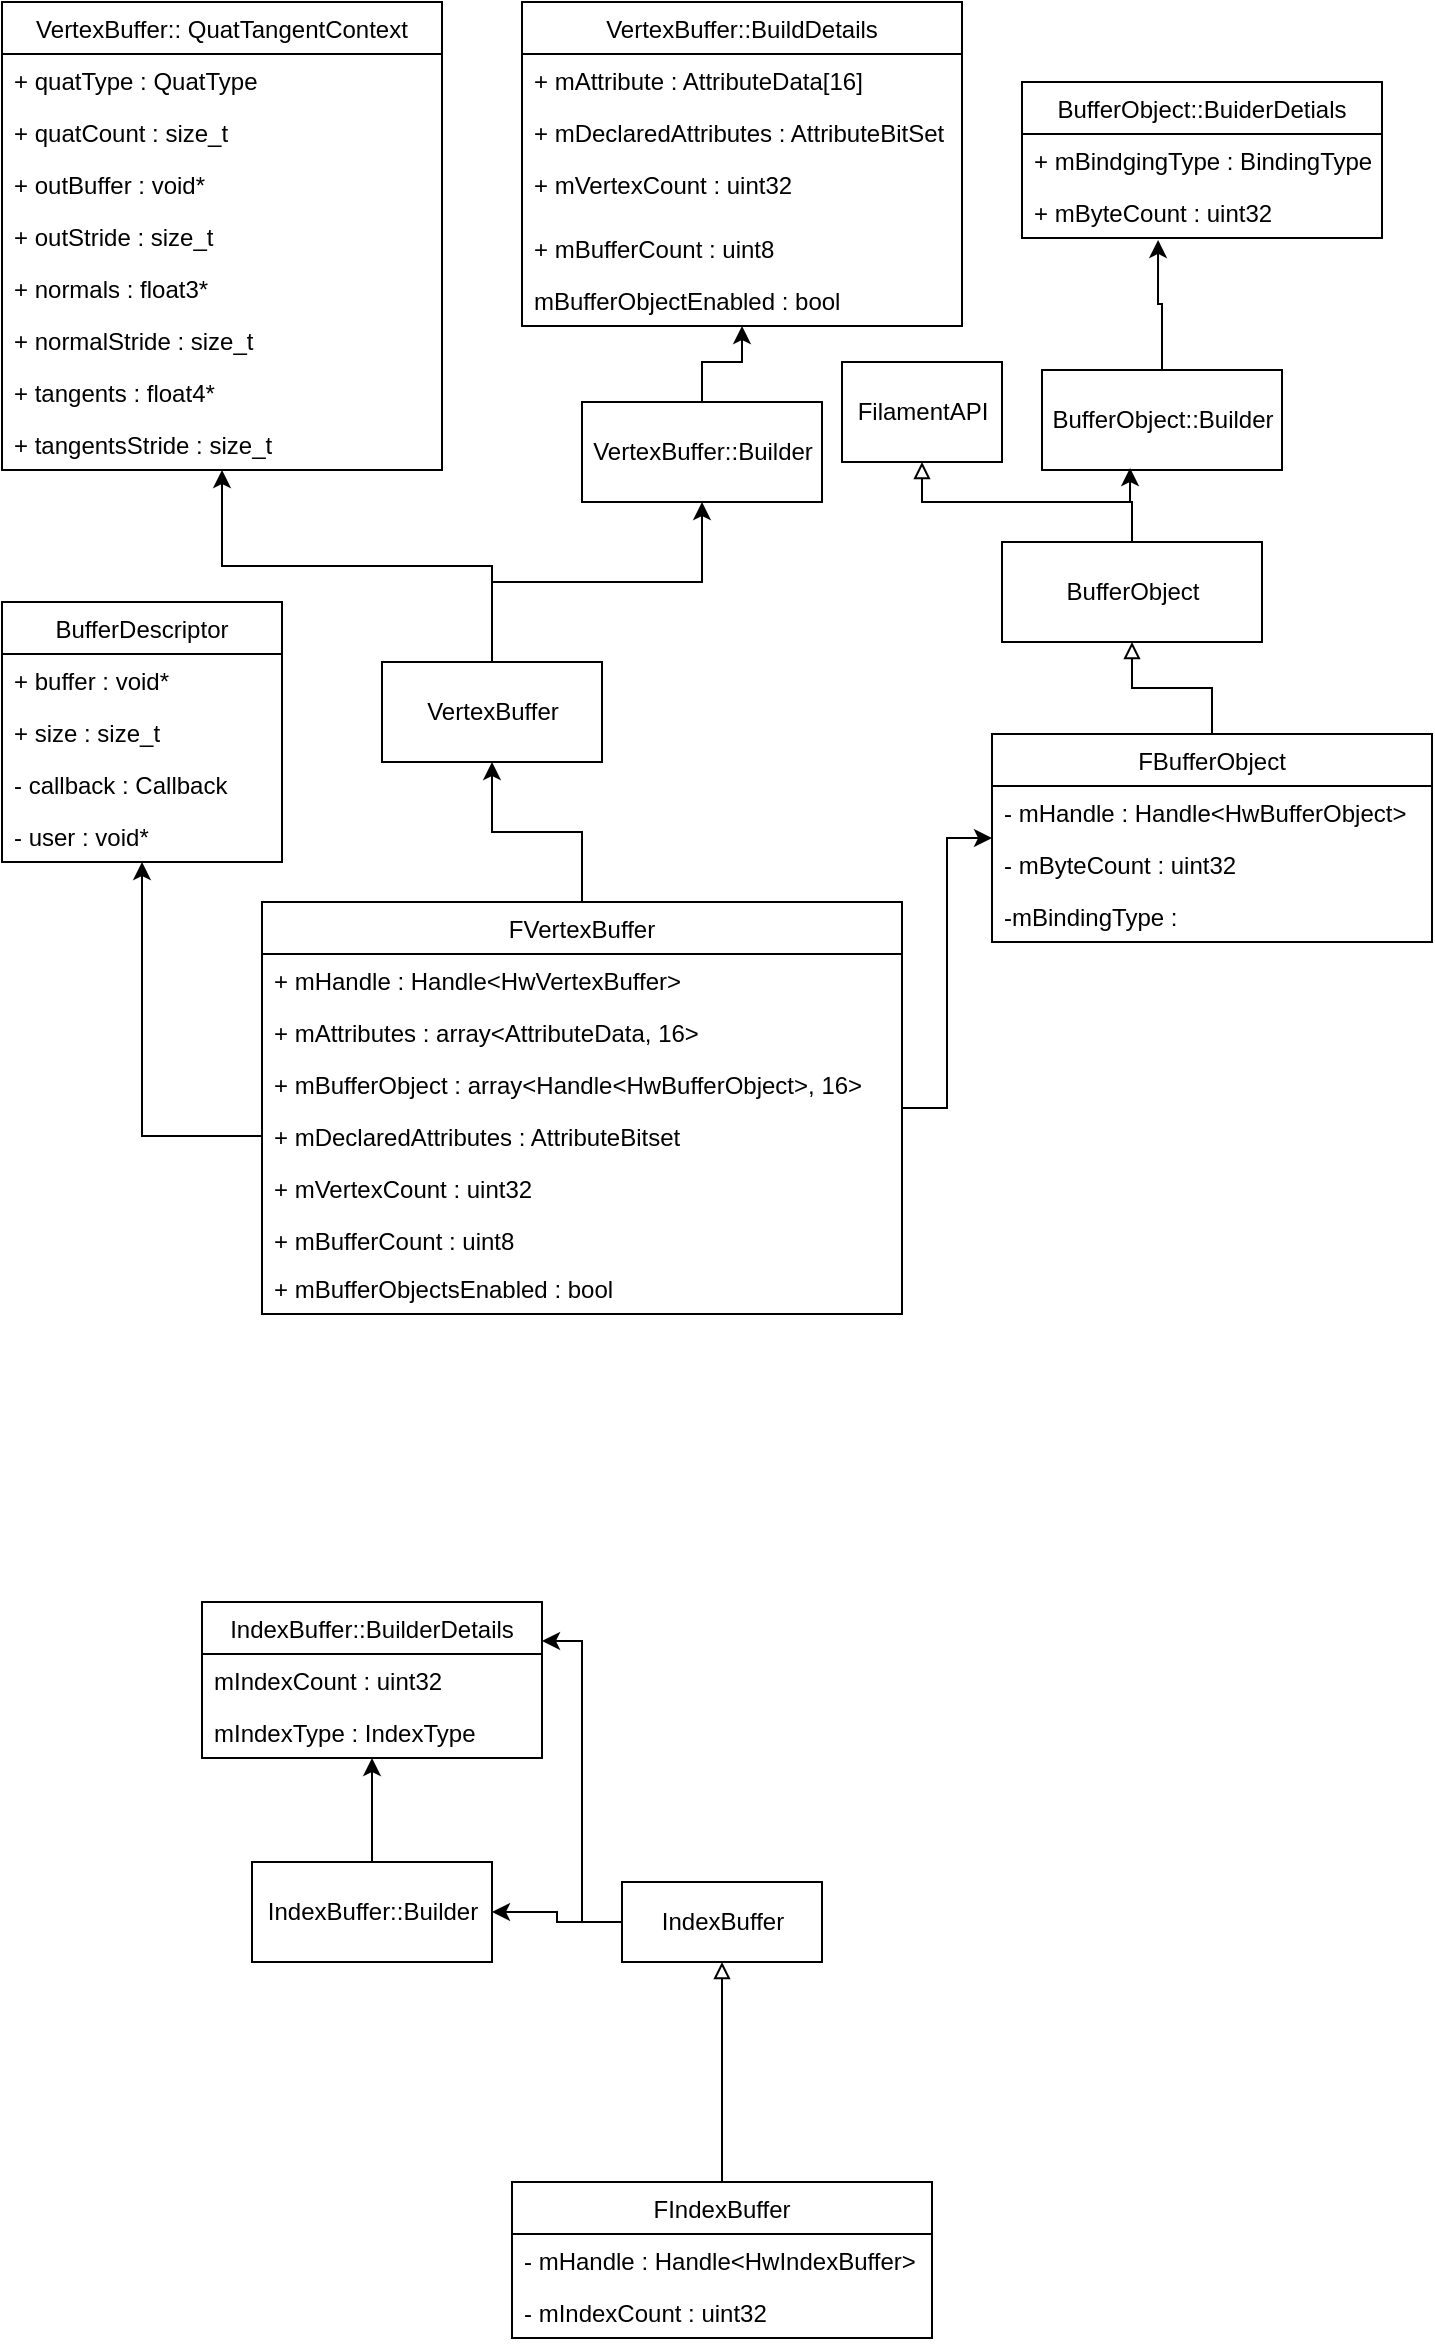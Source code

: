 <mxfile version="14.5.1" type="device"><diagram id="ntTxlgcuM6D9fyn-WpfM" name="第 1 页"><mxGraphModel dx="1201" dy="804" grid="1" gridSize="10" guides="1" tooltips="1" connect="1" arrows="1" fold="1" page="1" pageScale="1" pageWidth="827" pageHeight="1169" math="0" shadow="0"><root><mxCell id="0"/><mxCell id="1" parent="0"/><mxCell id="szRkk1xxAMdx0pMCvryP-1" value="VertexBuffer::BuildDetails" style="swimlane;fontStyle=0;childLayout=stackLayout;horizontal=1;startSize=26;fillColor=none;horizontalStack=0;resizeParent=1;resizeParentMax=0;resizeLast=0;collapsible=1;marginBottom=0;" vertex="1" parent="1"><mxGeometry x="290" y="20" width="220" height="162" as="geometry"/></mxCell><mxCell id="szRkk1xxAMdx0pMCvryP-2" value="+ mAttribute : AttributeData[16]" style="text;strokeColor=none;fillColor=none;align=left;verticalAlign=top;spacingLeft=4;spacingRight=4;overflow=hidden;rotatable=0;points=[[0,0.5],[1,0.5]];portConstraint=eastwest;" vertex="1" parent="szRkk1xxAMdx0pMCvryP-1"><mxGeometry y="26" width="220" height="26" as="geometry"/></mxCell><mxCell id="szRkk1xxAMdx0pMCvryP-3" value="+ mDeclaredAttributes : AttributeBitSet" style="text;strokeColor=none;fillColor=none;align=left;verticalAlign=top;spacingLeft=4;spacingRight=4;overflow=hidden;rotatable=0;points=[[0,0.5],[1,0.5]];portConstraint=eastwest;" vertex="1" parent="szRkk1xxAMdx0pMCvryP-1"><mxGeometry y="52" width="220" height="26" as="geometry"/></mxCell><mxCell id="szRkk1xxAMdx0pMCvryP-4" value="+ mVertexCount : uint32" style="text;strokeColor=none;fillColor=none;align=left;verticalAlign=top;spacingLeft=4;spacingRight=4;overflow=hidden;rotatable=0;points=[[0,0.5],[1,0.5]];portConstraint=eastwest;" vertex="1" parent="szRkk1xxAMdx0pMCvryP-1"><mxGeometry y="78" width="220" height="32" as="geometry"/></mxCell><mxCell id="szRkk1xxAMdx0pMCvryP-6" value="+ mBufferCount : uint8" style="text;strokeColor=none;fillColor=none;align=left;verticalAlign=top;spacingLeft=4;spacingRight=4;overflow=hidden;rotatable=0;points=[[0,0.5],[1,0.5]];portConstraint=eastwest;" vertex="1" parent="szRkk1xxAMdx0pMCvryP-1"><mxGeometry y="110" width="220" height="26" as="geometry"/></mxCell><mxCell id="szRkk1xxAMdx0pMCvryP-5" value="mBufferObjectEnabled : bool" style="text;strokeColor=none;fillColor=none;align=left;verticalAlign=top;spacingLeft=4;spacingRight=4;overflow=hidden;rotatable=0;points=[[0,0.5],[1,0.5]];portConstraint=eastwest;" vertex="1" parent="szRkk1xxAMdx0pMCvryP-1"><mxGeometry y="136" width="220" height="26" as="geometry"/></mxCell><mxCell id="szRkk1xxAMdx0pMCvryP-22" style="edgeStyle=orthogonalEdgeStyle;rounded=0;orthogonalLoop=1;jettySize=auto;html=1;" edge="1" parent="1" source="szRkk1xxAMdx0pMCvryP-7" target="szRkk1xxAMdx0pMCvryP-1"><mxGeometry relative="1" as="geometry"/></mxCell><mxCell id="szRkk1xxAMdx0pMCvryP-7" value="VertexBuffer::Builder" style="html=1;" vertex="1" parent="1"><mxGeometry x="320" y="220" width="120" height="50" as="geometry"/></mxCell><mxCell id="szRkk1xxAMdx0pMCvryP-8" value="VertexBuffer:: QuatTangentContext" style="swimlane;fontStyle=0;childLayout=stackLayout;horizontal=1;startSize=26;fillColor=none;horizontalStack=0;resizeParent=1;resizeParentMax=0;resizeLast=0;collapsible=1;marginBottom=0;" vertex="1" parent="1"><mxGeometry x="30" y="20" width="220" height="234" as="geometry"/></mxCell><mxCell id="szRkk1xxAMdx0pMCvryP-9" value="+ quatType : QuatType" style="text;strokeColor=none;fillColor=none;align=left;verticalAlign=top;spacingLeft=4;spacingRight=4;overflow=hidden;rotatable=0;points=[[0,0.5],[1,0.5]];portConstraint=eastwest;" vertex="1" parent="szRkk1xxAMdx0pMCvryP-8"><mxGeometry y="26" width="220" height="26" as="geometry"/></mxCell><mxCell id="szRkk1xxAMdx0pMCvryP-10" value="+ quatCount : size_t" style="text;strokeColor=none;fillColor=none;align=left;verticalAlign=top;spacingLeft=4;spacingRight=4;overflow=hidden;rotatable=0;points=[[0,0.5],[1,0.5]];portConstraint=eastwest;" vertex="1" parent="szRkk1xxAMdx0pMCvryP-8"><mxGeometry y="52" width="220" height="26" as="geometry"/></mxCell><mxCell id="szRkk1xxAMdx0pMCvryP-11" value="+ outBuffer : void*" style="text;strokeColor=none;fillColor=none;align=left;verticalAlign=top;spacingLeft=4;spacingRight=4;overflow=hidden;rotatable=0;points=[[0,0.5],[1,0.5]];portConstraint=eastwest;" vertex="1" parent="szRkk1xxAMdx0pMCvryP-8"><mxGeometry y="78" width="220" height="26" as="geometry"/></mxCell><mxCell id="szRkk1xxAMdx0pMCvryP-13" value="+ outStride : size_t" style="text;strokeColor=none;fillColor=none;align=left;verticalAlign=top;spacingLeft=4;spacingRight=4;overflow=hidden;rotatable=0;points=[[0,0.5],[1,0.5]];portConstraint=eastwest;" vertex="1" parent="szRkk1xxAMdx0pMCvryP-8"><mxGeometry y="104" width="220" height="26" as="geometry"/></mxCell><mxCell id="szRkk1xxAMdx0pMCvryP-18" value="+ normals : float3*" style="text;strokeColor=none;fillColor=none;align=left;verticalAlign=top;spacingLeft=4;spacingRight=4;overflow=hidden;rotatable=0;points=[[0,0.5],[1,0.5]];portConstraint=eastwest;" vertex="1" parent="szRkk1xxAMdx0pMCvryP-8"><mxGeometry y="130" width="220" height="26" as="geometry"/></mxCell><mxCell id="szRkk1xxAMdx0pMCvryP-17" value="+ normalStride : size_t" style="text;strokeColor=none;fillColor=none;align=left;verticalAlign=top;spacingLeft=4;spacingRight=4;overflow=hidden;rotatable=0;points=[[0,0.5],[1,0.5]];portConstraint=eastwest;" vertex="1" parent="szRkk1xxAMdx0pMCvryP-8"><mxGeometry y="156" width="220" height="26" as="geometry"/></mxCell><mxCell id="szRkk1xxAMdx0pMCvryP-20" value="+ tangents : float4*" style="text;strokeColor=none;fillColor=none;align=left;verticalAlign=top;spacingLeft=4;spacingRight=4;overflow=hidden;rotatable=0;points=[[0,0.5],[1,0.5]];portConstraint=eastwest;" vertex="1" parent="szRkk1xxAMdx0pMCvryP-8"><mxGeometry y="182" width="220" height="26" as="geometry"/></mxCell><mxCell id="szRkk1xxAMdx0pMCvryP-19" value="+ tangentsStride : size_t" style="text;strokeColor=none;fillColor=none;align=left;verticalAlign=top;spacingLeft=4;spacingRight=4;overflow=hidden;rotatable=0;points=[[0,0.5],[1,0.5]];portConstraint=eastwest;" vertex="1" parent="szRkk1xxAMdx0pMCvryP-8"><mxGeometry y="208" width="220" height="26" as="geometry"/></mxCell><mxCell id="szRkk1xxAMdx0pMCvryP-28" style="edgeStyle=orthogonalEdgeStyle;rounded=0;orthogonalLoop=1;jettySize=auto;html=1;" edge="1" parent="1" source="szRkk1xxAMdx0pMCvryP-27" target="szRkk1xxAMdx0pMCvryP-8"><mxGeometry relative="1" as="geometry"/></mxCell><mxCell id="szRkk1xxAMdx0pMCvryP-29" style="edgeStyle=orthogonalEdgeStyle;rounded=0;orthogonalLoop=1;jettySize=auto;html=1;entryX=0.5;entryY=1;entryDx=0;entryDy=0;" edge="1" parent="1" source="szRkk1xxAMdx0pMCvryP-27" target="szRkk1xxAMdx0pMCvryP-7"><mxGeometry relative="1" as="geometry"/></mxCell><mxCell id="szRkk1xxAMdx0pMCvryP-27" value="VertexBuffer" style="html=1;" vertex="1" parent="1"><mxGeometry x="220" y="350" width="110" height="50" as="geometry"/></mxCell><mxCell id="szRkk1xxAMdx0pMCvryP-38" style="edgeStyle=orthogonalEdgeStyle;rounded=0;orthogonalLoop=1;jettySize=auto;html=1;entryX=0.5;entryY=1;entryDx=0;entryDy=0;" edge="1" parent="1" source="szRkk1xxAMdx0pMCvryP-30" target="szRkk1xxAMdx0pMCvryP-27"><mxGeometry relative="1" as="geometry"/></mxCell><mxCell id="szRkk1xxAMdx0pMCvryP-62" style="edgeStyle=orthogonalEdgeStyle;rounded=0;orthogonalLoop=1;jettySize=auto;html=1;endArrow=classic;endFill=1;" edge="1" parent="1" source="szRkk1xxAMdx0pMCvryP-30" target="szRkk1xxAMdx0pMCvryP-56"><mxGeometry relative="1" as="geometry"/></mxCell><mxCell id="szRkk1xxAMdx0pMCvryP-30" value="FVertexBuffer" style="swimlane;fontStyle=0;childLayout=stackLayout;horizontal=1;startSize=26;fillColor=none;horizontalStack=0;resizeParent=1;resizeParentMax=0;resizeLast=0;collapsible=1;marginBottom=0;" vertex="1" parent="1"><mxGeometry x="160" y="470" width="320" height="206" as="geometry"/></mxCell><mxCell id="szRkk1xxAMdx0pMCvryP-31" value="+ mHandle : Handle&lt;HwVertexBuffer&gt;" style="text;strokeColor=none;fillColor=none;align=left;verticalAlign=top;spacingLeft=4;spacingRight=4;overflow=hidden;rotatable=0;points=[[0,0.5],[1,0.5]];portConstraint=eastwest;" vertex="1" parent="szRkk1xxAMdx0pMCvryP-30"><mxGeometry y="26" width="320" height="26" as="geometry"/></mxCell><mxCell id="szRkk1xxAMdx0pMCvryP-32" value="+ mAttributes : array&lt;AttributeData, 16&gt;" style="text;strokeColor=none;fillColor=none;align=left;verticalAlign=top;spacingLeft=4;spacingRight=4;overflow=hidden;rotatable=0;points=[[0,0.5],[1,0.5]];portConstraint=eastwest;" vertex="1" parent="szRkk1xxAMdx0pMCvryP-30"><mxGeometry y="52" width="320" height="26" as="geometry"/></mxCell><mxCell id="szRkk1xxAMdx0pMCvryP-35" value="+ mBufferObject : array&lt;Handle&lt;HwBufferObject&gt;, 16&gt;" style="text;strokeColor=none;fillColor=none;align=left;verticalAlign=top;spacingLeft=4;spacingRight=4;overflow=hidden;rotatable=0;points=[[0,0.5],[1,0.5]];portConstraint=eastwest;" vertex="1" parent="szRkk1xxAMdx0pMCvryP-30"><mxGeometry y="78" width="320" height="26" as="geometry"/></mxCell><mxCell id="szRkk1xxAMdx0pMCvryP-36" value="+ mDeclaredAttributes : AttributeBitset" style="text;strokeColor=none;fillColor=none;align=left;verticalAlign=top;spacingLeft=4;spacingRight=4;overflow=hidden;rotatable=0;points=[[0,0.5],[1,0.5]];portConstraint=eastwest;" vertex="1" parent="szRkk1xxAMdx0pMCvryP-30"><mxGeometry y="104" width="320" height="26" as="geometry"/></mxCell><mxCell id="szRkk1xxAMdx0pMCvryP-34" value="+ mVertexCount : uint32" style="text;strokeColor=none;fillColor=none;align=left;verticalAlign=top;spacingLeft=4;spacingRight=4;overflow=hidden;rotatable=0;points=[[0,0.5],[1,0.5]];portConstraint=eastwest;" vertex="1" parent="szRkk1xxAMdx0pMCvryP-30"><mxGeometry y="130" width="320" height="26" as="geometry"/></mxCell><mxCell id="szRkk1xxAMdx0pMCvryP-33" value="+ mBufferCount : uint8" style="text;strokeColor=none;fillColor=none;align=left;verticalAlign=top;spacingLeft=4;spacingRight=4;overflow=hidden;rotatable=0;points=[[0,0.5],[1,0.5]];portConstraint=eastwest;" vertex="1" parent="szRkk1xxAMdx0pMCvryP-30"><mxGeometry y="156" width="320" height="24" as="geometry"/></mxCell><mxCell id="szRkk1xxAMdx0pMCvryP-37" value="+ mBufferObjectsEnabled : bool" style="text;strokeColor=none;fillColor=none;align=left;verticalAlign=top;spacingLeft=4;spacingRight=4;overflow=hidden;rotatable=0;points=[[0,0.5],[1,0.5]];portConstraint=eastwest;" vertex="1" parent="szRkk1xxAMdx0pMCvryP-30"><mxGeometry y="180" width="320" height="26" as="geometry"/></mxCell><mxCell id="szRkk1xxAMdx0pMCvryP-39" value="BufferDescriptor" style="swimlane;fontStyle=0;childLayout=stackLayout;horizontal=1;startSize=26;fillColor=none;horizontalStack=0;resizeParent=1;resizeParentMax=0;resizeLast=0;collapsible=1;marginBottom=0;" vertex="1" parent="1"><mxGeometry x="30" y="320" width="140" height="130" as="geometry"/></mxCell><mxCell id="szRkk1xxAMdx0pMCvryP-40" value="+ buffer : void*" style="text;strokeColor=none;fillColor=none;align=left;verticalAlign=top;spacingLeft=4;spacingRight=4;overflow=hidden;rotatable=0;points=[[0,0.5],[1,0.5]];portConstraint=eastwest;" vertex="1" parent="szRkk1xxAMdx0pMCvryP-39"><mxGeometry y="26" width="140" height="26" as="geometry"/></mxCell><mxCell id="szRkk1xxAMdx0pMCvryP-41" value="+ size : size_t" style="text;strokeColor=none;fillColor=none;align=left;verticalAlign=top;spacingLeft=4;spacingRight=4;overflow=hidden;rotatable=0;points=[[0,0.5],[1,0.5]];portConstraint=eastwest;" vertex="1" parent="szRkk1xxAMdx0pMCvryP-39"><mxGeometry y="52" width="140" height="26" as="geometry"/></mxCell><mxCell id="szRkk1xxAMdx0pMCvryP-42" value="- callback : Callback" style="text;strokeColor=none;fillColor=none;align=left;verticalAlign=top;spacingLeft=4;spacingRight=4;overflow=hidden;rotatable=0;points=[[0,0.5],[1,0.5]];portConstraint=eastwest;" vertex="1" parent="szRkk1xxAMdx0pMCvryP-39"><mxGeometry y="78" width="140" height="26" as="geometry"/></mxCell><mxCell id="szRkk1xxAMdx0pMCvryP-43" value="- user : void*" style="text;strokeColor=none;fillColor=none;align=left;verticalAlign=top;spacingLeft=4;spacingRight=4;overflow=hidden;rotatable=0;points=[[0,0.5],[1,0.5]];portConstraint=eastwest;" vertex="1" parent="szRkk1xxAMdx0pMCvryP-39"><mxGeometry y="104" width="140" height="26" as="geometry"/></mxCell><mxCell id="szRkk1xxAMdx0pMCvryP-44" style="edgeStyle=orthogonalEdgeStyle;rounded=0;orthogonalLoop=1;jettySize=auto;html=1;" edge="1" parent="1" source="szRkk1xxAMdx0pMCvryP-36" target="szRkk1xxAMdx0pMCvryP-39"><mxGeometry relative="1" as="geometry"/></mxCell><mxCell id="szRkk1xxAMdx0pMCvryP-45" value="BufferObject::BuiderDetials" style="swimlane;fontStyle=0;childLayout=stackLayout;horizontal=1;startSize=26;fillColor=none;horizontalStack=0;resizeParent=1;resizeParentMax=0;resizeLast=0;collapsible=1;marginBottom=0;" vertex="1" parent="1"><mxGeometry x="540" y="60" width="180" height="78" as="geometry"/></mxCell><mxCell id="szRkk1xxAMdx0pMCvryP-46" value="+ mBindgingType : BindingType" style="text;strokeColor=none;fillColor=none;align=left;verticalAlign=top;spacingLeft=4;spacingRight=4;overflow=hidden;rotatable=0;points=[[0,0.5],[1,0.5]];portConstraint=eastwest;" vertex="1" parent="szRkk1xxAMdx0pMCvryP-45"><mxGeometry y="26" width="180" height="26" as="geometry"/></mxCell><mxCell id="szRkk1xxAMdx0pMCvryP-47" value="+ mByteCount : uint32" style="text;strokeColor=none;fillColor=none;align=left;verticalAlign=top;spacingLeft=4;spacingRight=4;overflow=hidden;rotatable=0;points=[[0,0.5],[1,0.5]];portConstraint=eastwest;" vertex="1" parent="szRkk1xxAMdx0pMCvryP-45"><mxGeometry y="52" width="180" height="26" as="geometry"/></mxCell><mxCell id="szRkk1xxAMdx0pMCvryP-50" style="edgeStyle=orthogonalEdgeStyle;rounded=0;orthogonalLoop=1;jettySize=auto;html=1;entryX=0.378;entryY=1.038;entryDx=0;entryDy=0;entryPerimeter=0;" edge="1" parent="1" source="szRkk1xxAMdx0pMCvryP-49" target="szRkk1xxAMdx0pMCvryP-47"><mxGeometry relative="1" as="geometry"/></mxCell><mxCell id="szRkk1xxAMdx0pMCvryP-49" value="BufferObject::Builder" style="html=1;" vertex="1" parent="1"><mxGeometry x="550" y="204" width="120" height="50" as="geometry"/></mxCell><mxCell id="szRkk1xxAMdx0pMCvryP-53" style="edgeStyle=orthogonalEdgeStyle;rounded=0;orthogonalLoop=1;jettySize=auto;html=1;entryX=0.367;entryY=0.98;entryDx=0;entryDy=0;entryPerimeter=0;" edge="1" parent="1" source="szRkk1xxAMdx0pMCvryP-52" target="szRkk1xxAMdx0pMCvryP-49"><mxGeometry relative="1" as="geometry"/></mxCell><mxCell id="szRkk1xxAMdx0pMCvryP-55" style="edgeStyle=orthogonalEdgeStyle;rounded=0;orthogonalLoop=1;jettySize=auto;html=1;endArrow=block;endFill=0;" edge="1" parent="1" source="szRkk1xxAMdx0pMCvryP-52" target="szRkk1xxAMdx0pMCvryP-54"><mxGeometry relative="1" as="geometry"/></mxCell><mxCell id="szRkk1xxAMdx0pMCvryP-52" value="BufferObject" style="html=1;" vertex="1" parent="1"><mxGeometry x="530" y="290" width="130" height="50" as="geometry"/></mxCell><mxCell id="szRkk1xxAMdx0pMCvryP-54" value="FilamentAPI" style="html=1;" vertex="1" parent="1"><mxGeometry x="450" y="200" width="80" height="50" as="geometry"/></mxCell><mxCell id="szRkk1xxAMdx0pMCvryP-60" style="edgeStyle=orthogonalEdgeStyle;rounded=0;orthogonalLoop=1;jettySize=auto;html=1;entryX=0.5;entryY=1;entryDx=0;entryDy=0;endArrow=block;endFill=0;" edge="1" parent="1" source="szRkk1xxAMdx0pMCvryP-56" target="szRkk1xxAMdx0pMCvryP-52"><mxGeometry relative="1" as="geometry"/></mxCell><mxCell id="szRkk1xxAMdx0pMCvryP-56" value="FBufferObject" style="swimlane;fontStyle=0;childLayout=stackLayout;horizontal=1;startSize=26;fillColor=none;horizontalStack=0;resizeParent=1;resizeParentMax=0;resizeLast=0;collapsible=1;marginBottom=0;" vertex="1" parent="1"><mxGeometry x="525" y="386" width="220" height="104" as="geometry"/></mxCell><mxCell id="szRkk1xxAMdx0pMCvryP-57" value="- mHandle : Handle&lt;HwBufferObject&gt;" style="text;strokeColor=none;fillColor=none;align=left;verticalAlign=top;spacingLeft=4;spacingRight=4;overflow=hidden;rotatable=0;points=[[0,0.5],[1,0.5]];portConstraint=eastwest;" vertex="1" parent="szRkk1xxAMdx0pMCvryP-56"><mxGeometry y="26" width="220" height="26" as="geometry"/></mxCell><mxCell id="szRkk1xxAMdx0pMCvryP-58" value="- mByteCount : uint32" style="text;strokeColor=none;fillColor=none;align=left;verticalAlign=top;spacingLeft=4;spacingRight=4;overflow=hidden;rotatable=0;points=[[0,0.5],[1,0.5]];portConstraint=eastwest;" vertex="1" parent="szRkk1xxAMdx0pMCvryP-56"><mxGeometry y="52" width="220" height="26" as="geometry"/></mxCell><mxCell id="szRkk1xxAMdx0pMCvryP-59" value="-mBindingType : " style="text;strokeColor=none;fillColor=none;align=left;verticalAlign=top;spacingLeft=4;spacingRight=4;overflow=hidden;rotatable=0;points=[[0,0.5],[1,0.5]];portConstraint=eastwest;" vertex="1" parent="szRkk1xxAMdx0pMCvryP-56"><mxGeometry y="78" width="220" height="26" as="geometry"/></mxCell><mxCell id="szRkk1xxAMdx0pMCvryP-63" value="IndexBuffer::BuilderDetails" style="swimlane;fontStyle=0;childLayout=stackLayout;horizontal=1;startSize=26;fillColor=none;horizontalStack=0;resizeParent=1;resizeParentMax=0;resizeLast=0;collapsible=1;marginBottom=0;" vertex="1" parent="1"><mxGeometry x="130" y="820" width="170" height="78" as="geometry"/></mxCell><mxCell id="szRkk1xxAMdx0pMCvryP-64" value="mIndexCount : uint32" style="text;strokeColor=none;fillColor=none;align=left;verticalAlign=top;spacingLeft=4;spacingRight=4;overflow=hidden;rotatable=0;points=[[0,0.5],[1,0.5]];portConstraint=eastwest;" vertex="1" parent="szRkk1xxAMdx0pMCvryP-63"><mxGeometry y="26" width="170" height="26" as="geometry"/></mxCell><mxCell id="szRkk1xxAMdx0pMCvryP-65" value="mIndexType : IndexType" style="text;strokeColor=none;fillColor=none;align=left;verticalAlign=top;spacingLeft=4;spacingRight=4;overflow=hidden;rotatable=0;points=[[0,0.5],[1,0.5]];portConstraint=eastwest;" vertex="1" parent="szRkk1xxAMdx0pMCvryP-63"><mxGeometry y="52" width="170" height="26" as="geometry"/></mxCell><mxCell id="szRkk1xxAMdx0pMCvryP-68" style="edgeStyle=orthogonalEdgeStyle;rounded=0;orthogonalLoop=1;jettySize=auto;html=1;endArrow=classic;endFill=1;" edge="1" parent="1" source="szRkk1xxAMdx0pMCvryP-67" target="szRkk1xxAMdx0pMCvryP-63"><mxGeometry relative="1" as="geometry"/></mxCell><mxCell id="szRkk1xxAMdx0pMCvryP-67" value="IndexBuffer::Builder" style="html=1;" vertex="1" parent="1"><mxGeometry x="155" y="950" width="120" height="50" as="geometry"/></mxCell><mxCell id="szRkk1xxAMdx0pMCvryP-88" style="edgeStyle=orthogonalEdgeStyle;rounded=0;orthogonalLoop=1;jettySize=auto;html=1;entryX=0.5;entryY=1;entryDx=0;entryDy=0;endArrow=block;endFill=0;" edge="1" parent="1" source="szRkk1xxAMdx0pMCvryP-81" target="szRkk1xxAMdx0pMCvryP-85"><mxGeometry relative="1" as="geometry"/></mxCell><mxCell id="szRkk1xxAMdx0pMCvryP-81" value="FIndexBuffer" style="swimlane;fontStyle=0;childLayout=stackLayout;horizontal=1;startSize=26;fillColor=none;horizontalStack=0;resizeParent=1;resizeParentMax=0;resizeLast=0;collapsible=1;marginBottom=0;" vertex="1" parent="1"><mxGeometry x="285" y="1110" width="210" height="78" as="geometry"/></mxCell><mxCell id="szRkk1xxAMdx0pMCvryP-82" value="- mHandle : Handle&lt;HwIndexBuffer&gt;" style="text;strokeColor=none;fillColor=none;align=left;verticalAlign=top;spacingLeft=4;spacingRight=4;overflow=hidden;rotatable=0;points=[[0,0.5],[1,0.5]];portConstraint=eastwest;" vertex="1" parent="szRkk1xxAMdx0pMCvryP-81"><mxGeometry y="26" width="210" height="26" as="geometry"/></mxCell><mxCell id="szRkk1xxAMdx0pMCvryP-83" value="- mIndexCount : uint32" style="text;strokeColor=none;fillColor=none;align=left;verticalAlign=top;spacingLeft=4;spacingRight=4;overflow=hidden;rotatable=0;points=[[0,0.5],[1,0.5]];portConstraint=eastwest;" vertex="1" parent="szRkk1xxAMdx0pMCvryP-81"><mxGeometry y="52" width="210" height="26" as="geometry"/></mxCell><mxCell id="szRkk1xxAMdx0pMCvryP-86" style="edgeStyle=orthogonalEdgeStyle;rounded=0;orthogonalLoop=1;jettySize=auto;html=1;entryX=1;entryY=0.25;entryDx=0;entryDy=0;endArrow=classic;endFill=1;" edge="1" parent="1" source="szRkk1xxAMdx0pMCvryP-85" target="szRkk1xxAMdx0pMCvryP-63"><mxGeometry relative="1" as="geometry"/></mxCell><mxCell id="szRkk1xxAMdx0pMCvryP-87" style="edgeStyle=orthogonalEdgeStyle;rounded=0;orthogonalLoop=1;jettySize=auto;html=1;endArrow=classic;endFill=1;" edge="1" parent="1" source="szRkk1xxAMdx0pMCvryP-85" target="szRkk1xxAMdx0pMCvryP-67"><mxGeometry relative="1" as="geometry"/></mxCell><mxCell id="szRkk1xxAMdx0pMCvryP-85" value="IndexBuffer" style="html=1;" vertex="1" parent="1"><mxGeometry x="340" y="960" width="100" height="40" as="geometry"/></mxCell></root></mxGraphModel></diagram></mxfile>